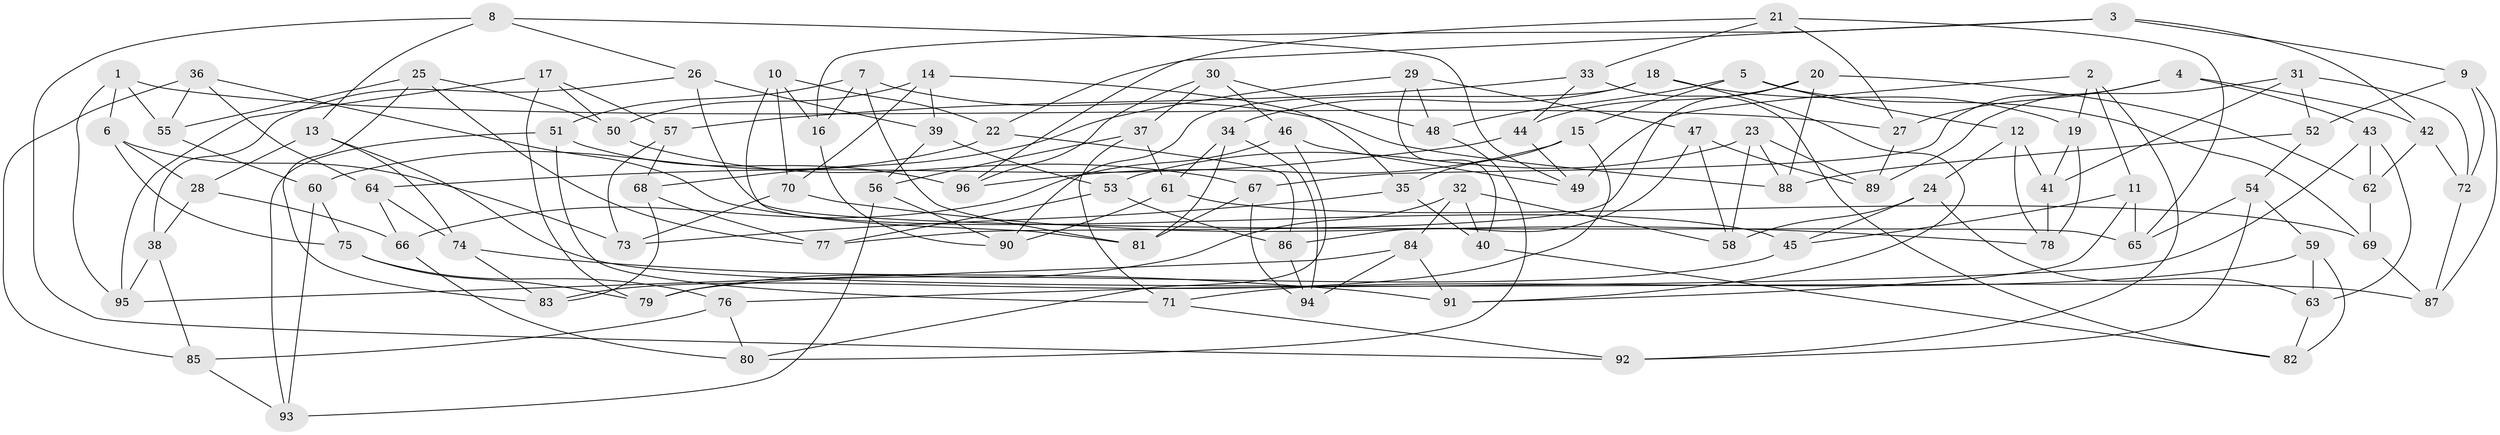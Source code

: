 // Generated by graph-tools (version 1.1) at 2025/37/03/09/25 02:37:54]
// undirected, 96 vertices, 192 edges
graph export_dot {
graph [start="1"]
  node [color=gray90,style=filled];
  1;
  2;
  3;
  4;
  5;
  6;
  7;
  8;
  9;
  10;
  11;
  12;
  13;
  14;
  15;
  16;
  17;
  18;
  19;
  20;
  21;
  22;
  23;
  24;
  25;
  26;
  27;
  28;
  29;
  30;
  31;
  32;
  33;
  34;
  35;
  36;
  37;
  38;
  39;
  40;
  41;
  42;
  43;
  44;
  45;
  46;
  47;
  48;
  49;
  50;
  51;
  52;
  53;
  54;
  55;
  56;
  57;
  58;
  59;
  60;
  61;
  62;
  63;
  64;
  65;
  66;
  67;
  68;
  69;
  70;
  71;
  72;
  73;
  74;
  75;
  76;
  77;
  78;
  79;
  80;
  81;
  82;
  83;
  84;
  85;
  86;
  87;
  88;
  89;
  90;
  91;
  92;
  93;
  94;
  95;
  96;
  1 -- 55;
  1 -- 27;
  1 -- 6;
  1 -- 95;
  2 -- 19;
  2 -- 92;
  2 -- 11;
  2 -- 49;
  3 -- 16;
  3 -- 22;
  3 -- 42;
  3 -- 9;
  4 -- 43;
  4 -- 42;
  4 -- 27;
  4 -- 67;
  5 -- 69;
  5 -- 12;
  5 -- 48;
  5 -- 15;
  6 -- 75;
  6 -- 28;
  6 -- 73;
  7 -- 16;
  7 -- 81;
  7 -- 51;
  7 -- 88;
  8 -- 26;
  8 -- 49;
  8 -- 13;
  8 -- 92;
  9 -- 52;
  9 -- 72;
  9 -- 87;
  10 -- 81;
  10 -- 70;
  10 -- 16;
  10 -- 22;
  11 -- 45;
  11 -- 65;
  11 -- 91;
  12 -- 78;
  12 -- 24;
  12 -- 41;
  13 -- 74;
  13 -- 28;
  13 -- 87;
  14 -- 35;
  14 -- 50;
  14 -- 39;
  14 -- 70;
  15 -- 35;
  15 -- 83;
  15 -- 96;
  16 -- 90;
  17 -- 57;
  17 -- 50;
  17 -- 95;
  17 -- 79;
  18 -- 91;
  18 -- 90;
  18 -- 19;
  18 -- 34;
  19 -- 78;
  19 -- 41;
  20 -- 62;
  20 -- 77;
  20 -- 88;
  20 -- 44;
  21 -- 65;
  21 -- 96;
  21 -- 27;
  21 -- 33;
  22 -- 86;
  22 -- 60;
  23 -- 88;
  23 -- 58;
  23 -- 53;
  23 -- 89;
  24 -- 63;
  24 -- 58;
  24 -- 45;
  25 -- 55;
  25 -- 77;
  25 -- 83;
  25 -- 50;
  26 -- 39;
  26 -- 38;
  26 -- 65;
  27 -- 89;
  28 -- 38;
  28 -- 66;
  29 -- 68;
  29 -- 47;
  29 -- 40;
  29 -- 48;
  30 -- 46;
  30 -- 96;
  30 -- 48;
  30 -- 37;
  31 -- 41;
  31 -- 52;
  31 -- 89;
  31 -- 72;
  32 -- 84;
  32 -- 40;
  32 -- 79;
  32 -- 58;
  33 -- 44;
  33 -- 82;
  33 -- 57;
  34 -- 61;
  34 -- 94;
  34 -- 81;
  35 -- 73;
  35 -- 40;
  36 -- 64;
  36 -- 45;
  36 -- 85;
  36 -- 55;
  37 -- 61;
  37 -- 71;
  37 -- 56;
  38 -- 95;
  38 -- 85;
  39 -- 56;
  39 -- 53;
  40 -- 82;
  41 -- 78;
  42 -- 62;
  42 -- 72;
  43 -- 62;
  43 -- 76;
  43 -- 63;
  44 -- 64;
  44 -- 49;
  45 -- 79;
  46 -- 80;
  46 -- 66;
  46 -- 49;
  47 -- 86;
  47 -- 89;
  47 -- 58;
  48 -- 80;
  50 -- 67;
  51 -- 71;
  51 -- 96;
  51 -- 93;
  52 -- 54;
  52 -- 88;
  53 -- 77;
  53 -- 86;
  54 -- 92;
  54 -- 59;
  54 -- 65;
  55 -- 60;
  56 -- 90;
  56 -- 93;
  57 -- 73;
  57 -- 68;
  59 -- 63;
  59 -- 71;
  59 -- 82;
  60 -- 93;
  60 -- 75;
  61 -- 69;
  61 -- 90;
  62 -- 69;
  63 -- 82;
  64 -- 74;
  64 -- 66;
  66 -- 80;
  67 -- 81;
  67 -- 94;
  68 -- 77;
  68 -- 83;
  69 -- 87;
  70 -- 73;
  70 -- 78;
  71 -- 92;
  72 -- 87;
  74 -- 83;
  74 -- 91;
  75 -- 79;
  75 -- 76;
  76 -- 85;
  76 -- 80;
  84 -- 95;
  84 -- 94;
  84 -- 91;
  85 -- 93;
  86 -- 94;
}
